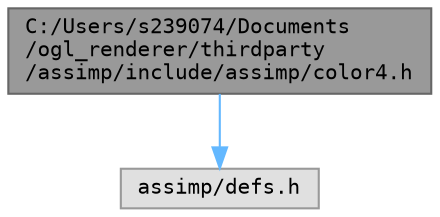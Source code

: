 digraph "C:/Users/s239074/Documents/ogl_renderer/thirdparty/assimp/include/assimp/color4.h"
{
 // LATEX_PDF_SIZE
  bgcolor="transparent";
  edge [fontname=Terminal,fontsize=10,labelfontname=Helvetica,labelfontsize=10];
  node [fontname=Terminal,fontsize=10,shape=box,height=0.2,width=0.4];
  Node1 [label="C:/Users/s239074/Documents\l/ogl_renderer/thirdparty\l/assimp/include/assimp/color4.h",height=0.2,width=0.4,color="gray40", fillcolor="grey60", style="filled", fontcolor="black",tooltip="RGBA color structure, including operators when compiling in C++."];
  Node1 -> Node2 [color="steelblue1",style="solid"];
  Node2 [label="assimp/defs.h",height=0.2,width=0.4,color="grey60", fillcolor="#E0E0E0", style="filled",tooltip=" "];
}
